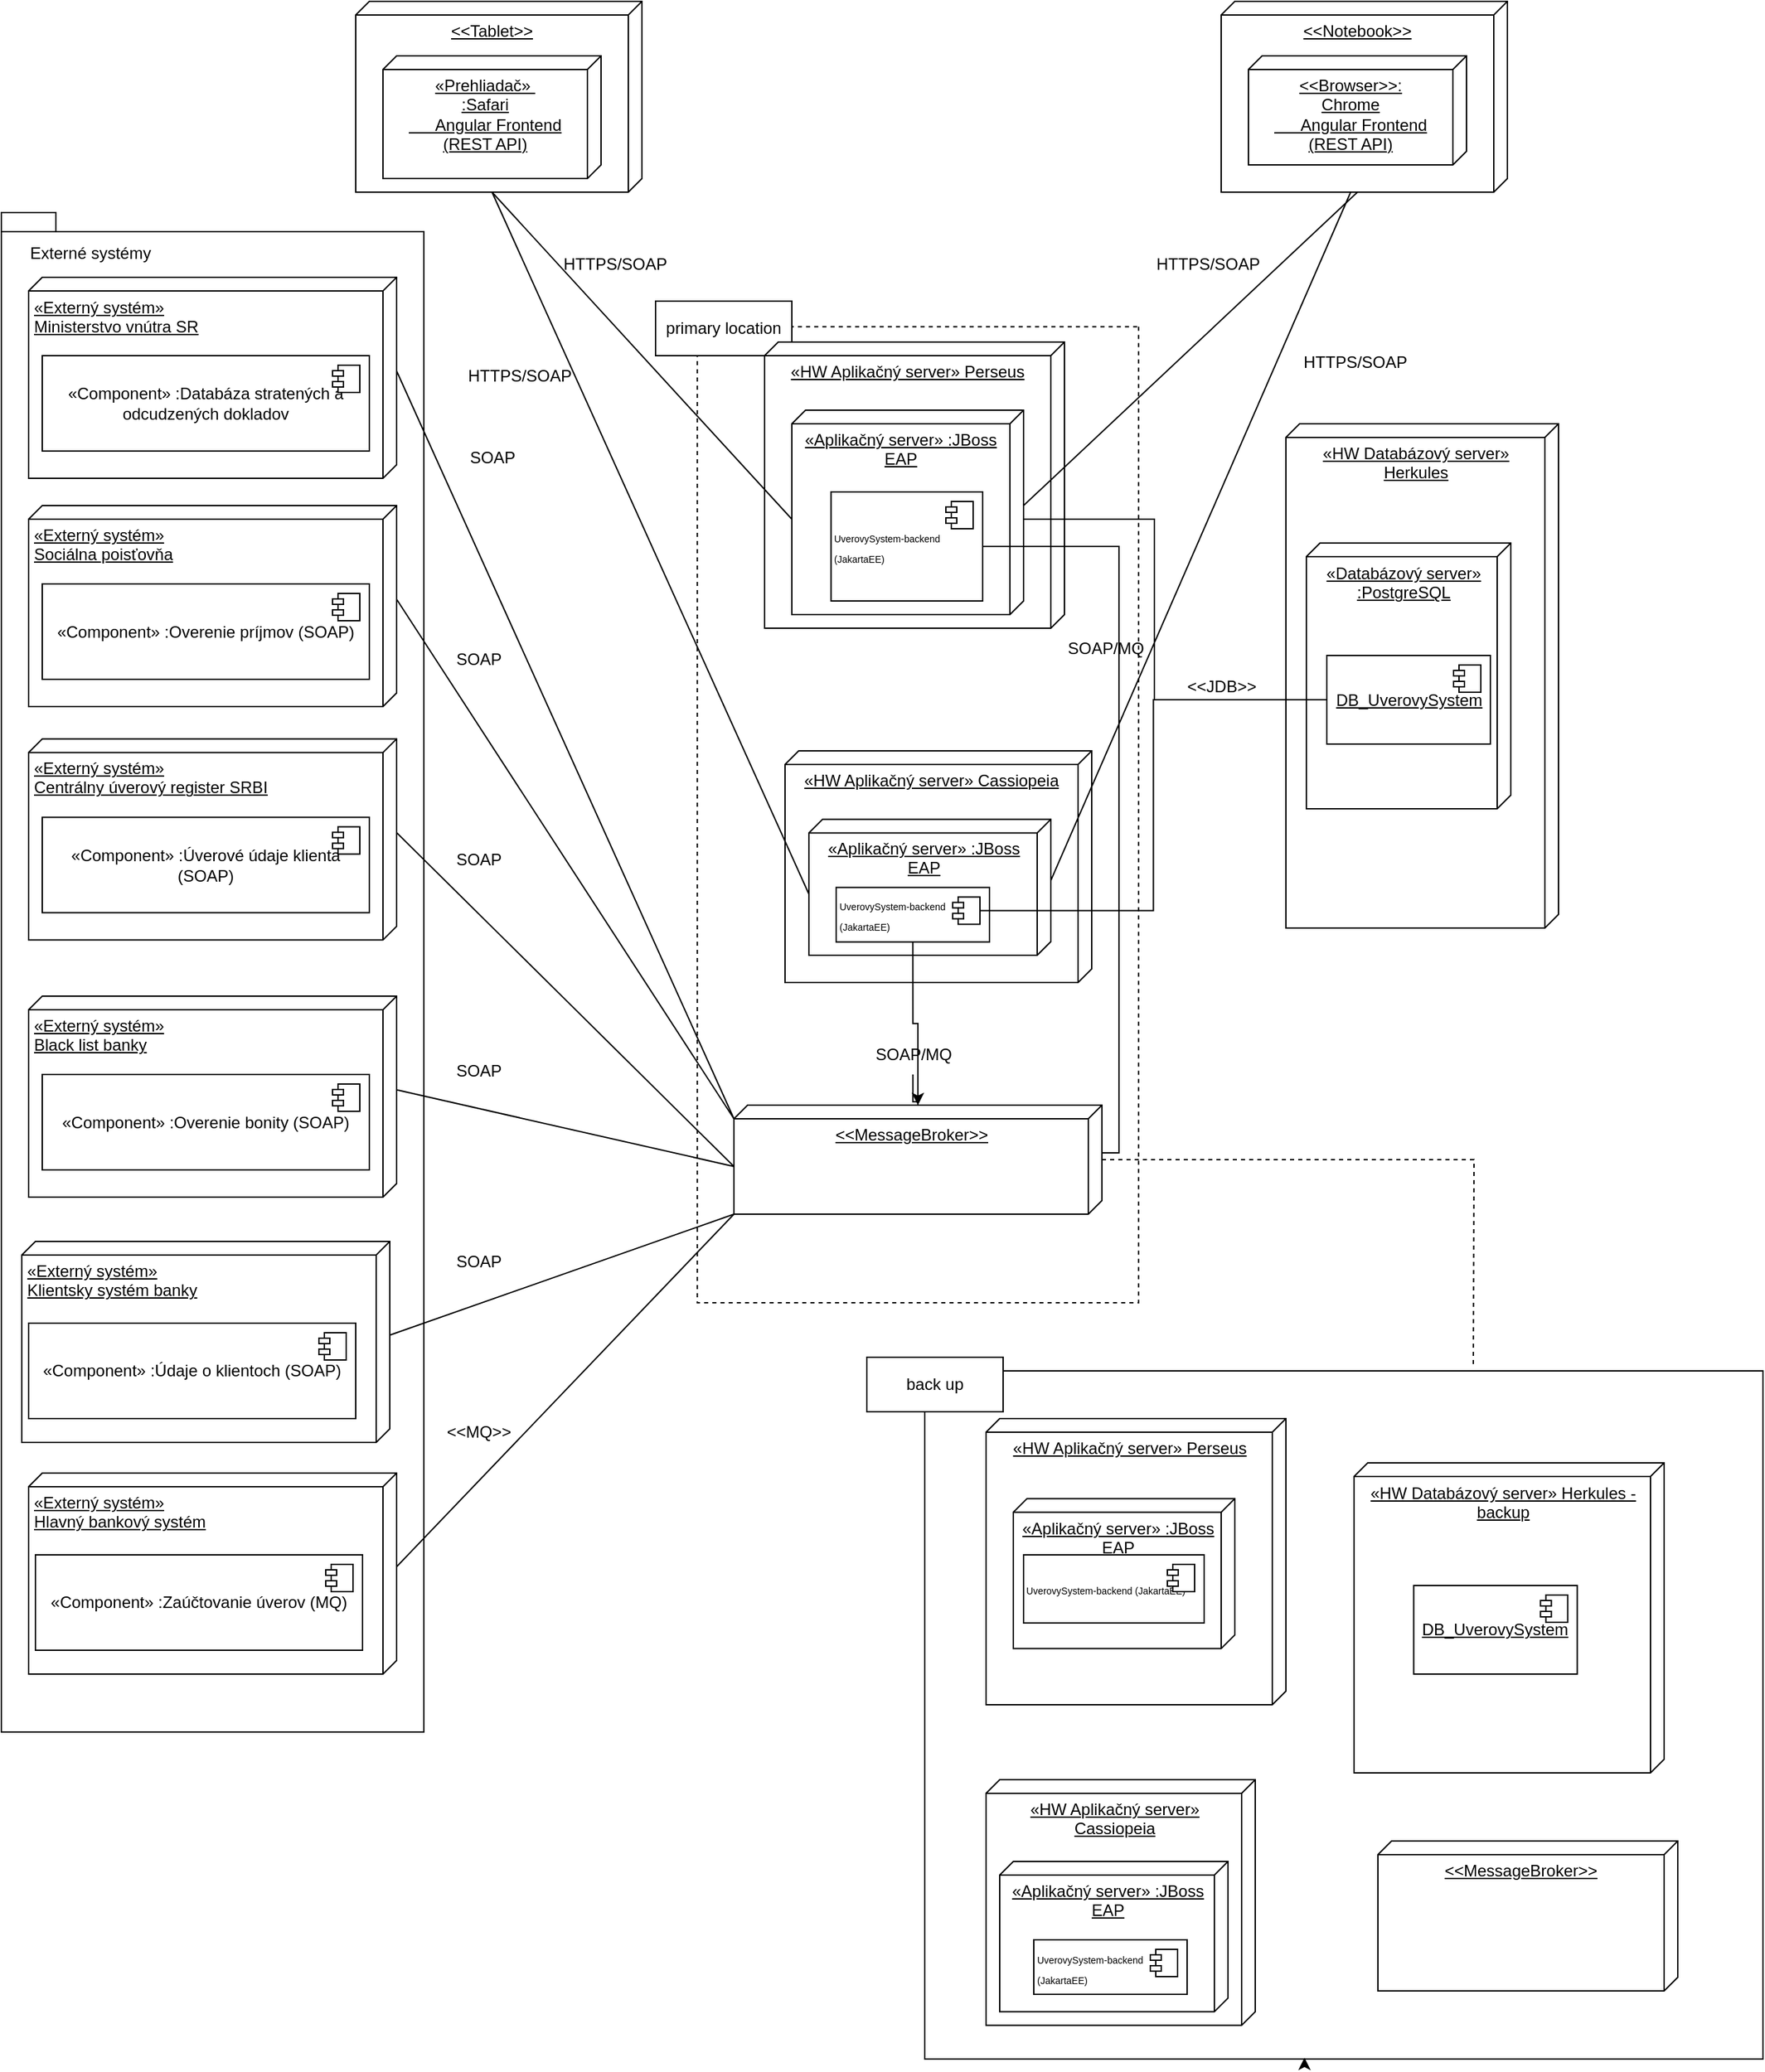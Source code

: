 <mxfile version="28.2.5">
  <diagram name="Page-1" id="J4U8BJeTrwige7BMSKpR">
    <mxGraphModel dx="2701" dy="1267" grid="1" gridSize="23" guides="1" tooltips="1" connect="1" arrows="1" fold="1" page="1" pageScale="1" pageWidth="850" pageHeight="1100" math="0" shadow="0">
      <root>
        <mxCell id="0" />
        <mxCell id="1" parent="0" />
        <mxCell id="JOW_fU0xL7bT5SS17bey-1" value="&amp;lt;&amp;lt;Notebook&amp;gt;&amp;gt;" style="verticalAlign=top;align=center;spacingTop=8;spacingLeft=2;spacingRight=12;shape=cube;size=10;direction=south;fontStyle=4;html=1;whiteSpace=wrap;" vertex="1" parent="1">
          <mxGeometry x="685" y="310" width="210" height="140" as="geometry" />
        </mxCell>
        <mxCell id="JOW_fU0xL7bT5SS17bey-2" value="&amp;lt;&amp;lt;Browser&amp;gt;&amp;gt;:&lt;div&gt;&lt;div&gt;Chrome&lt;/div&gt;&lt;div&gt;&amp;nbsp; &amp;nbsp; &amp;nbsp; Angular Frontend (REST API)&lt;/div&gt;&lt;/div&gt;" style="verticalAlign=top;align=center;spacingTop=8;spacingLeft=2;spacingRight=12;shape=cube;size=10;direction=south;fontStyle=4;html=1;whiteSpace=wrap;" vertex="1" parent="1">
          <mxGeometry x="705" y="350" width="160" height="80" as="geometry" />
        </mxCell>
        <mxCell id="JOW_fU0xL7bT5SS17bey-3" value="&amp;lt;&amp;lt;Tablet&amp;gt;&amp;gt;" style="verticalAlign=top;align=center;spacingTop=8;spacingLeft=2;spacingRight=12;shape=cube;size=10;direction=south;fontStyle=4;html=1;whiteSpace=wrap;" vertex="1" parent="1">
          <mxGeometry x="50" y="310" width="210" height="140" as="geometry" />
        </mxCell>
        <mxCell id="JOW_fU0xL7bT5SS17bey-4" value="&lt;div&gt;«Prehliadač»&amp;nbsp;&lt;/div&gt;&lt;div style=&quot;&quot;&gt;:Safari&lt;/div&gt;&lt;div&gt;&amp;nbsp; &amp;nbsp; &amp;nbsp; Angular Frontend (REST API)&lt;/div&gt;" style="verticalAlign=top;align=center;spacingTop=8;spacingLeft=2;spacingRight=12;shape=cube;size=10;direction=south;fontStyle=4;html=1;whiteSpace=wrap;" vertex="1" parent="1">
          <mxGeometry x="70" y="350" width="160" height="90" as="geometry" />
        </mxCell>
        <mxCell id="JOW_fU0xL7bT5SS17bey-5" value="" style="html=1;whiteSpace=wrap;rotation=90;fillColor=none;dashed=1;" vertex="1" parent="1">
          <mxGeometry x="104.38" y="745" width="716.25" height="323.75" as="geometry" />
        </mxCell>
        <mxCell id="JOW_fU0xL7bT5SS17bey-6" value="primary location" style="rounded=0;whiteSpace=wrap;html=1;" vertex="1" parent="1">
          <mxGeometry x="270" y="530" width="100" height="40" as="geometry" />
        </mxCell>
        <mxCell id="JOW_fU0xL7bT5SS17bey-7" value="«HW Aplikačný server» Perseus" style="verticalAlign=top;align=center;spacingTop=8;spacingLeft=2;spacingRight=12;shape=cube;size=10;direction=south;fontStyle=4;html=1;whiteSpace=wrap;" vertex="1" parent="1">
          <mxGeometry x="350" y="560" width="220" height="210" as="geometry" />
        </mxCell>
        <mxCell id="JOW_fU0xL7bT5SS17bey-17" value="«HW Databázový server» Herkules" style="verticalAlign=top;align=center;spacingTop=8;spacingLeft=2;spacingRight=12;shape=cube;size=10;direction=south;fontStyle=4;html=1;whiteSpace=wrap;" vertex="1" parent="1">
          <mxGeometry x="732.5" y="620" width="200" height="370" as="geometry" />
        </mxCell>
        <mxCell id="JOW_fU0xL7bT5SS17bey-20" value="&lt;div style=&quot;text-align: center;&quot;&gt;«Databázový server» :PostgreSQL&lt;/div&gt;" style="verticalAlign=top;align=left;spacingTop=8;spacingLeft=2;spacingRight=12;shape=cube;size=10;direction=south;fontStyle=4;html=1;whiteSpace=wrap;" vertex="1" parent="1">
          <mxGeometry x="747.5" y="707.5" width="150" height="195" as="geometry" />
        </mxCell>
        <mxCell id="JOW_fU0xL7bT5SS17bey-135" style="edgeStyle=orthogonalEdgeStyle;rounded=0;orthogonalLoop=1;jettySize=auto;html=1;entryX=1;entryY=0.25;entryDx=0;entryDy=0;" edge="1" parent="1" source="JOW_fU0xL7bT5SS17bey-21" target="JOW_fU0xL7bT5SS17bey-26">
          <mxGeometry relative="1" as="geometry">
            <Array as="points">
              <mxPoint x="636" y="822" />
              <mxPoint x="636" y="690" />
            </Array>
          </mxGeometry>
        </mxCell>
        <mxCell id="JOW_fU0xL7bT5SS17bey-21" value="&lt;span style=&quot;text-align: left; text-decoration: underline;&quot;&gt;DB_UverovySystem&lt;/span&gt;" style="html=1;dropTarget=0;whiteSpace=wrap;" vertex="1" parent="1">
          <mxGeometry x="762.5" y="790" width="120" height="65" as="geometry" />
        </mxCell>
        <mxCell id="JOW_fU0xL7bT5SS17bey-22" value="" style="shape=module;jettyWidth=8;jettyHeight=4;" vertex="1" parent="JOW_fU0xL7bT5SS17bey-21">
          <mxGeometry x="1" width="20" height="20" relative="1" as="geometry">
            <mxPoint x="-27" y="7" as="offset" />
          </mxGeometry>
        </mxCell>
        <mxCell id="JOW_fU0xL7bT5SS17bey-25" value="«Aplikačný server» :JBoss EAP" style="verticalAlign=top;align=center;spacingTop=8;spacingLeft=2;spacingRight=12;shape=cube;size=10;direction=south;fontStyle=4;html=1;whiteSpace=wrap;" vertex="1" parent="1">
          <mxGeometry x="370" y="610" width="170" height="150" as="geometry" />
        </mxCell>
        <mxCell id="JOW_fU0xL7bT5SS17bey-26" value="&lt;span style=&quot;&quot;&gt;&lt;font style=&quot;font-size: 7px;&quot;&gt;UverovySystem-backend (JakartaEE)&lt;/font&gt;&lt;/span&gt;" style="html=1;dropTarget=0;whiteSpace=wrap;align=left;" vertex="1" parent="1">
          <mxGeometry x="398.75" y="670" width="111.25" height="80" as="geometry" />
        </mxCell>
        <mxCell id="JOW_fU0xL7bT5SS17bey-27" value="" style="shape=module;jettyWidth=8;jettyHeight=4;" vertex="1" parent="JOW_fU0xL7bT5SS17bey-26">
          <mxGeometry x="1" width="20" height="20" relative="1" as="geometry">
            <mxPoint x="-27" y="7" as="offset" />
          </mxGeometry>
        </mxCell>
        <mxCell id="JOW_fU0xL7bT5SS17bey-43" value="" style="shape=folder;fontStyle=1;spacingTop=10;tabWidth=40;tabHeight=14;tabPosition=left;html=1;whiteSpace=wrap;" vertex="1" parent="1">
          <mxGeometry x="-210" y="465" width="310" height="1115" as="geometry" />
        </mxCell>
        <mxCell id="JOW_fU0xL7bT5SS17bey-44" value="Externé systémy" style="text;html=1;align=center;verticalAlign=middle;resizable=0;points=[];autosize=1;strokeColor=none;fillColor=none;" vertex="1" parent="1">
          <mxGeometry x="-200" y="480" width="110" height="30" as="geometry" />
        </mxCell>
        <mxCell id="JOW_fU0xL7bT5SS17bey-45" value="&lt;div&gt;«Externý systém»&lt;/div&gt;&lt;div style=&quot;text-align: center;&quot;&gt;Ministerstvo vnútra SR&lt;/div&gt;" style="verticalAlign=top;align=left;spacingTop=8;spacingLeft=2;spacingRight=12;shape=cube;size=10;direction=south;fontStyle=4;html=1;whiteSpace=wrap;" vertex="1" parent="1">
          <mxGeometry x="-190" y="512.5" width="270" height="147.5" as="geometry" />
        </mxCell>
        <mxCell id="JOW_fU0xL7bT5SS17bey-51" value="«Component» :Databáza stratených a odcudzených dokladov" style="html=1;dropTarget=0;whiteSpace=wrap;" vertex="1" parent="1">
          <mxGeometry x="-180" y="570" width="240" height="70" as="geometry" />
        </mxCell>
        <mxCell id="JOW_fU0xL7bT5SS17bey-52" value="" style="shape=module;jettyWidth=8;jettyHeight=4;" vertex="1" parent="JOW_fU0xL7bT5SS17bey-51">
          <mxGeometry x="1" width="20" height="20" relative="1" as="geometry">
            <mxPoint x="-27" y="7" as="offset" />
          </mxGeometry>
        </mxCell>
        <mxCell id="JOW_fU0xL7bT5SS17bey-53" value="&lt;div&gt;«Externý systém»&lt;/div&gt;&lt;div&gt;Sociálna poisťovňa&lt;/div&gt;" style="verticalAlign=top;align=left;spacingTop=8;spacingLeft=2;spacingRight=12;shape=cube;size=10;direction=south;fontStyle=4;html=1;whiteSpace=wrap;" vertex="1" parent="1">
          <mxGeometry x="-190" y="680" width="270" height="147.5" as="geometry" />
        </mxCell>
        <mxCell id="JOW_fU0xL7bT5SS17bey-54" value="«Component» :Overenie príjmov (SOAP)" style="html=1;dropTarget=0;whiteSpace=wrap;" vertex="1" parent="1">
          <mxGeometry x="-180" y="737.5" width="240" height="70" as="geometry" />
        </mxCell>
        <mxCell id="JOW_fU0xL7bT5SS17bey-55" value="" style="shape=module;jettyWidth=8;jettyHeight=4;" vertex="1" parent="JOW_fU0xL7bT5SS17bey-54">
          <mxGeometry x="1" width="20" height="20" relative="1" as="geometry">
            <mxPoint x="-27" y="7" as="offset" />
          </mxGeometry>
        </mxCell>
        <mxCell id="JOW_fU0xL7bT5SS17bey-56" value="&lt;div&gt;«Externý systém»&lt;/div&gt;&lt;div&gt;Centrálny úverový register SRBI&lt;/div&gt;" style="verticalAlign=top;align=left;spacingTop=8;spacingLeft=2;spacingRight=12;shape=cube;size=10;direction=south;fontStyle=4;html=1;whiteSpace=wrap;" vertex="1" parent="1">
          <mxGeometry x="-190" y="851.25" width="270" height="147.5" as="geometry" />
        </mxCell>
        <mxCell id="JOW_fU0xL7bT5SS17bey-57" value="«Component» :Úverové údaje klienta (SOAP)" style="html=1;dropTarget=0;whiteSpace=wrap;" vertex="1" parent="1">
          <mxGeometry x="-180" y="908.75" width="240" height="70" as="geometry" />
        </mxCell>
        <mxCell id="JOW_fU0xL7bT5SS17bey-58" value="" style="shape=module;jettyWidth=8;jettyHeight=4;" vertex="1" parent="JOW_fU0xL7bT5SS17bey-57">
          <mxGeometry x="1" width="20" height="20" relative="1" as="geometry">
            <mxPoint x="-27" y="7" as="offset" />
          </mxGeometry>
        </mxCell>
        <mxCell id="JOW_fU0xL7bT5SS17bey-59" value="&lt;div&gt;«Externý systém»&lt;/div&gt;&lt;div&gt;Black list banky&lt;/div&gt;" style="verticalAlign=top;align=left;spacingTop=8;spacingLeft=2;spacingRight=12;shape=cube;size=10;direction=south;fontStyle=4;html=1;whiteSpace=wrap;" vertex="1" parent="1">
          <mxGeometry x="-190" y="1040" width="270" height="147.5" as="geometry" />
        </mxCell>
        <mxCell id="JOW_fU0xL7bT5SS17bey-60" value="«Component» :Overenie bonity (SOAP)" style="html=1;dropTarget=0;whiteSpace=wrap;" vertex="1" parent="1">
          <mxGeometry x="-180" y="1097.5" width="240" height="70" as="geometry" />
        </mxCell>
        <mxCell id="JOW_fU0xL7bT5SS17bey-61" value="" style="shape=module;jettyWidth=8;jettyHeight=4;" vertex="1" parent="JOW_fU0xL7bT5SS17bey-60">
          <mxGeometry x="1" width="20" height="20" relative="1" as="geometry">
            <mxPoint x="-27" y="7" as="offset" />
          </mxGeometry>
        </mxCell>
        <mxCell id="JOW_fU0xL7bT5SS17bey-62" value="&lt;div&gt;«Externý systém»&lt;/div&gt;&lt;div&gt;Klientsky systém banky&lt;/div&gt;" style="verticalAlign=top;align=left;spacingTop=8;spacingLeft=2;spacingRight=12;shape=cube;size=10;direction=south;fontStyle=4;html=1;whiteSpace=wrap;" vertex="1" parent="1">
          <mxGeometry x="-195" y="1220" width="270" height="147.5" as="geometry" />
        </mxCell>
        <mxCell id="JOW_fU0xL7bT5SS17bey-63" value="«Component» :Údaje o klientoch (SOAP)" style="html=1;dropTarget=0;whiteSpace=wrap;" vertex="1" parent="1">
          <mxGeometry x="-190" y="1280" width="240" height="70" as="geometry" />
        </mxCell>
        <mxCell id="JOW_fU0xL7bT5SS17bey-64" value="" style="shape=module;jettyWidth=8;jettyHeight=4;" vertex="1" parent="JOW_fU0xL7bT5SS17bey-63">
          <mxGeometry x="1" width="20" height="20" relative="1" as="geometry">
            <mxPoint x="-27" y="7" as="offset" />
          </mxGeometry>
        </mxCell>
        <mxCell id="JOW_fU0xL7bT5SS17bey-65" value="&lt;div&gt;«Externý systém»&lt;/div&gt;&lt;div&gt;Hlavný bankový systém&lt;/div&gt;" style="verticalAlign=top;align=left;spacingTop=8;spacingLeft=2;spacingRight=12;shape=cube;size=10;direction=south;fontStyle=4;html=1;whiteSpace=wrap;" vertex="1" parent="1">
          <mxGeometry x="-190" y="1390" width="270" height="147.5" as="geometry" />
        </mxCell>
        <mxCell id="JOW_fU0xL7bT5SS17bey-66" value="«Component» :Zaúčtovanie úverov (MQ)" style="html=1;dropTarget=0;whiteSpace=wrap;" vertex="1" parent="1">
          <mxGeometry x="-185" y="1450" width="240" height="70" as="geometry" />
        </mxCell>
        <mxCell id="JOW_fU0xL7bT5SS17bey-67" value="" style="shape=module;jettyWidth=8;jettyHeight=4;" vertex="1" parent="JOW_fU0xL7bT5SS17bey-66">
          <mxGeometry x="1" width="20" height="20" relative="1" as="geometry">
            <mxPoint x="-27" y="7" as="offset" />
          </mxGeometry>
        </mxCell>
        <mxCell id="JOW_fU0xL7bT5SS17bey-69" value="&amp;lt;&amp;lt;JDB&amp;gt;&amp;gt;" style="text;html=1;align=center;verticalAlign=middle;resizable=0;points=[];autosize=1;strokeColor=none;fillColor=none;" vertex="1" parent="1">
          <mxGeometry x="650" y="797.5" width="70" height="30" as="geometry" />
        </mxCell>
        <mxCell id="JOW_fU0xL7bT5SS17bey-70" value="" style="endArrow=none;html=1;rounded=0;entryX=0;entryY=0;entryDx=10;entryDy=270;exitX=0;exitY=0;exitDx=68.75;exitDy=0;exitPerimeter=0;entryPerimeter=0;" edge="1" parent="1" source="JOW_fU0xL7bT5SS17bey-45" target="JOW_fU0xL7bT5SS17bey-119">
          <mxGeometry width="50" height="50" relative="1" as="geometry">
            <mxPoint x="300" y="720" as="sourcePoint" />
            <mxPoint x="350" y="670" as="targetPoint" />
          </mxGeometry>
        </mxCell>
        <mxCell id="JOW_fU0xL7bT5SS17bey-71" value="" style="endArrow=none;html=1;rounded=0;entryX=0;entryY=0;entryDx=10;entryDy=270;exitX=0;exitY=0;exitDx=68.75;exitDy=0;exitPerimeter=0;entryPerimeter=0;" edge="1" parent="1" source="JOW_fU0xL7bT5SS17bey-53" target="JOW_fU0xL7bT5SS17bey-119">
          <mxGeometry width="50" height="50" relative="1" as="geometry">
            <mxPoint x="210" y="630" as="sourcePoint" />
            <mxPoint x="528" y="739" as="targetPoint" />
          </mxGeometry>
        </mxCell>
        <mxCell id="JOW_fU0xL7bT5SS17bey-72" value="" style="endArrow=none;html=1;rounded=0;exitX=0;exitY=0;exitDx=68.75;exitDy=0;exitPerimeter=0;entryX=0;entryY=0;entryDx=45;entryDy=270;entryPerimeter=0;" edge="1" parent="1" source="JOW_fU0xL7bT5SS17bey-56" target="JOW_fU0xL7bT5SS17bey-119">
          <mxGeometry width="50" height="50" relative="1" as="geometry">
            <mxPoint x="130" y="899" as="sourcePoint" />
            <mxPoint x="330" y="1160" as="targetPoint" />
          </mxGeometry>
        </mxCell>
        <mxCell id="JOW_fU0xL7bT5SS17bey-73" value="" style="endArrow=none;html=1;rounded=0;exitX=0;exitY=0;exitDx=68.75;exitDy=0;entryX=1;entryY=1;entryDx=0;entryDy=0;exitPerimeter=0;entryPerimeter=0;" edge="1" parent="1" source="JOW_fU0xL7bT5SS17bey-65" target="JOW_fU0xL7bT5SS17bey-119">
          <mxGeometry width="50" height="50" relative="1" as="geometry">
            <mxPoint x="300" y="1200" as="sourcePoint" />
            <mxPoint x="350" y="1150" as="targetPoint" />
          </mxGeometry>
        </mxCell>
        <mxCell id="JOW_fU0xL7bT5SS17bey-75" value="" style="endArrow=none;html=1;rounded=0;exitX=0;exitY=0;exitDx=68.75;exitDy=0;exitPerimeter=0;entryX=0;entryY=0;entryDx=45;entryDy=270;entryPerimeter=0;" edge="1" parent="1" source="JOW_fU0xL7bT5SS17bey-59" target="JOW_fU0xL7bT5SS17bey-119">
          <mxGeometry width="50" height="50" relative="1" as="geometry">
            <mxPoint x="160" y="1090" as="sourcePoint" />
            <mxPoint x="478" y="860" as="targetPoint" />
          </mxGeometry>
        </mxCell>
        <mxCell id="JOW_fU0xL7bT5SS17bey-76" value="" style="endArrow=none;html=1;rounded=0;exitX=0;exitY=0;exitDx=68.75;exitDy=0;exitPerimeter=0;entryX=1;entryY=1;entryDx=0;entryDy=0;entryPerimeter=0;" edge="1" parent="1" source="JOW_fU0xL7bT5SS17bey-62" target="JOW_fU0xL7bT5SS17bey-119">
          <mxGeometry width="50" height="50" relative="1" as="geometry">
            <mxPoint x="230" y="1479" as="sourcePoint" />
            <mxPoint x="548" y="1070" as="targetPoint" />
          </mxGeometry>
        </mxCell>
        <mxCell id="JOW_fU0xL7bT5SS17bey-82" value="SOAP" style="text;html=1;align=center;verticalAlign=middle;resizable=0;points=[];autosize=1;strokeColor=none;fillColor=none;" vertex="1" parent="1">
          <mxGeometry x="110" y="1080" width="60" height="30" as="geometry" />
        </mxCell>
        <mxCell id="JOW_fU0xL7bT5SS17bey-83" value="SOAP" style="text;html=1;align=center;verticalAlign=middle;resizable=0;points=[];autosize=1;strokeColor=none;fillColor=none;" vertex="1" parent="1">
          <mxGeometry x="110" y="1220" width="60" height="30" as="geometry" />
        </mxCell>
        <mxCell id="JOW_fU0xL7bT5SS17bey-84" value="«HW Aplikačný server» Cassiopeia" style="verticalAlign=top;align=center;spacingTop=8;spacingLeft=2;spacingRight=12;shape=cube;size=10;direction=south;fontStyle=4;html=1;whiteSpace=wrap;" vertex="1" parent="1">
          <mxGeometry x="365" y="860" width="225" height="170" as="geometry" />
        </mxCell>
        <mxCell id="JOW_fU0xL7bT5SS17bey-85" value="«Aplikačný server» :JBoss EAP" style="verticalAlign=top;align=center;spacingTop=8;spacingLeft=2;spacingRight=12;shape=cube;size=10;direction=south;fontStyle=4;html=1;whiteSpace=wrap;" vertex="1" parent="1">
          <mxGeometry x="382.5" y="910.25" width="177.5" height="99.75" as="geometry" />
        </mxCell>
        <mxCell id="JOW_fU0xL7bT5SS17bey-86" value="&lt;span style=&quot;&quot;&gt;&lt;font style=&quot;font-size: 7px;&quot;&gt;UverovySystem-backend (JakartaEE)&lt;/font&gt;&lt;/span&gt;" style="html=1;dropTarget=0;whiteSpace=wrap;align=left;" vertex="1" parent="1">
          <mxGeometry x="402.5" y="960.25" width="112.5" height="40" as="geometry" />
        </mxCell>
        <mxCell id="JOW_fU0xL7bT5SS17bey-87" value="" style="shape=module;jettyWidth=8;jettyHeight=4;" vertex="1" parent="JOW_fU0xL7bT5SS17bey-86">
          <mxGeometry x="1" width="20" height="20" relative="1" as="geometry">
            <mxPoint x="-27" y="7" as="offset" />
          </mxGeometry>
        </mxCell>
        <mxCell id="JOW_fU0xL7bT5SS17bey-94" value="&amp;lt;&amp;lt;MQ&amp;gt;&amp;gt;" style="text;html=1;align=center;verticalAlign=middle;resizable=0;points=[];autosize=1;strokeColor=none;fillColor=none;" vertex="1" parent="1">
          <mxGeometry x="105" y="1345" width="70" height="30" as="geometry" />
        </mxCell>
        <mxCell id="JOW_fU0xL7bT5SS17bey-96" value="SOAP" style="text;html=1;align=center;verticalAlign=middle;resizable=0;points=[];autosize=1;strokeColor=none;fillColor=none;" vertex="1" parent="1">
          <mxGeometry x="110" y="925.13" width="60" height="30" as="geometry" />
        </mxCell>
        <mxCell id="JOW_fU0xL7bT5SS17bey-97" value="SOAP" style="text;html=1;align=center;verticalAlign=middle;resizable=0;points=[];autosize=1;strokeColor=none;fillColor=none;" vertex="1" parent="1">
          <mxGeometry x="110" y="777.5" width="60" height="30" as="geometry" />
        </mxCell>
        <mxCell id="JOW_fU0xL7bT5SS17bey-98" value="SOAP" style="text;html=1;align=center;verticalAlign=middle;resizable=0;points=[];autosize=1;strokeColor=none;fillColor=none;" vertex="1" parent="1">
          <mxGeometry x="120" y="630" width="60" height="30" as="geometry" />
        </mxCell>
        <mxCell id="JOW_fU0xL7bT5SS17bey-100" value="" style="html=1;whiteSpace=wrap;rotation=90;fillColor=none;" vertex="1" parent="1">
          <mxGeometry x="522.5" y="1260" width="505" height="615" as="geometry" />
        </mxCell>
        <mxCell id="JOW_fU0xL7bT5SS17bey-101" value="back up" style="rounded=0;whiteSpace=wrap;html=1;" vertex="1" parent="1">
          <mxGeometry x="425" y="1305" width="100" height="40" as="geometry" />
        </mxCell>
        <mxCell id="JOW_fU0xL7bT5SS17bey-102" value="«HW Aplikačný server» Perseus" style="verticalAlign=top;align=center;spacingTop=8;spacingLeft=2;spacingRight=12;shape=cube;size=10;direction=south;fontStyle=4;html=1;whiteSpace=wrap;" vertex="1" parent="1">
          <mxGeometry x="512.5" y="1350" width="220" height="210" as="geometry" />
        </mxCell>
        <mxCell id="JOW_fU0xL7bT5SS17bey-104" value="«Aplikačný server» :JBoss EAP" style="verticalAlign=top;align=center;spacingTop=8;spacingLeft=2;spacingRight=12;shape=cube;size=10;direction=south;fontStyle=4;html=1;whiteSpace=wrap;" vertex="1" parent="1">
          <mxGeometry x="532.5" y="1408.75" width="162.5" height="110" as="geometry" />
        </mxCell>
        <mxCell id="JOW_fU0xL7bT5SS17bey-105" value="&lt;span style=&quot;&quot;&gt;&lt;font style=&quot;font-size: 7px;&quot;&gt;UverovySystem-backend (JakartaEE)&lt;/font&gt;&lt;/span&gt;" style="html=1;dropTarget=0;whiteSpace=wrap;align=left;" vertex="1" parent="1">
          <mxGeometry x="540" y="1450" width="132.5" height="50" as="geometry" />
        </mxCell>
        <mxCell id="JOW_fU0xL7bT5SS17bey-106" value="" style="shape=module;jettyWidth=8;jettyHeight=4;" vertex="1" parent="JOW_fU0xL7bT5SS17bey-105">
          <mxGeometry x="1" width="20" height="20" relative="1" as="geometry">
            <mxPoint x="-27" y="7" as="offset" />
          </mxGeometry>
        </mxCell>
        <mxCell id="JOW_fU0xL7bT5SS17bey-107" value="«HW Aplikačný server» Cassiopeia" style="verticalAlign=top;align=center;spacingTop=8;spacingLeft=2;spacingRight=12;shape=cube;size=10;direction=south;fontStyle=4;html=1;whiteSpace=wrap;" vertex="1" parent="1">
          <mxGeometry x="512.5" y="1615" width="197.5" height="180.25" as="geometry" />
        </mxCell>
        <mxCell id="JOW_fU0xL7bT5SS17bey-108" value="«Aplikačný server» :JBoss EAP" style="verticalAlign=top;align=center;spacingTop=8;spacingLeft=2;spacingRight=12;shape=cube;size=10;direction=south;fontStyle=4;html=1;whiteSpace=wrap;" vertex="1" parent="1">
          <mxGeometry x="522.5" y="1675" width="167.5" height="110.25" as="geometry" />
        </mxCell>
        <mxCell id="JOW_fU0xL7bT5SS17bey-109" value="&lt;span style=&quot;&quot;&gt;&lt;font style=&quot;font-size: 7px;&quot;&gt;UverovySystem-backend (JakartaEE)&lt;/font&gt;&lt;/span&gt;" style="html=1;dropTarget=0;whiteSpace=wrap;align=left;" vertex="1" parent="1">
          <mxGeometry x="547.5" y="1732.5" width="112.5" height="40" as="geometry" />
        </mxCell>
        <mxCell id="JOW_fU0xL7bT5SS17bey-110" value="" style="shape=module;jettyWidth=8;jettyHeight=4;" vertex="1" parent="JOW_fU0xL7bT5SS17bey-109">
          <mxGeometry x="1" width="20" height="20" relative="1" as="geometry">
            <mxPoint x="-27" y="7" as="offset" />
          </mxGeometry>
        </mxCell>
        <mxCell id="JOW_fU0xL7bT5SS17bey-112" style="edgeStyle=orthogonalEdgeStyle;rounded=0;orthogonalLoop=1;jettySize=auto;html=1;exitX=1;exitY=0.5;exitDx=0;exitDy=0;entryX=0.998;entryY=0.547;entryDx=0;entryDy=0;entryPerimeter=0;" edge="1" parent="1" source="JOW_fU0xL7bT5SS17bey-100" target="JOW_fU0xL7bT5SS17bey-100">
          <mxGeometry relative="1" as="geometry" />
        </mxCell>
        <mxCell id="JOW_fU0xL7bT5SS17bey-113" value="«HW Databázový server» Herkules - backup" style="verticalAlign=top;align=center;spacingTop=8;spacingLeft=2;spacingRight=12;shape=cube;size=10;direction=south;fontStyle=4;html=1;whiteSpace=wrap;" vertex="1" parent="1">
          <mxGeometry x="782.5" y="1382.5" width="227.5" height="227.5" as="geometry" />
        </mxCell>
        <mxCell id="JOW_fU0xL7bT5SS17bey-114" value="&lt;span style=&quot;text-align: left; text-decoration: underline;&quot;&gt;DB_UverovySystem&lt;/span&gt;" style="html=1;dropTarget=0;whiteSpace=wrap;" vertex="1" parent="1">
          <mxGeometry x="826.25" y="1472.5" width="120" height="65" as="geometry" />
        </mxCell>
        <mxCell id="JOW_fU0xL7bT5SS17bey-115" value="" style="shape=module;jettyWidth=8;jettyHeight=4;" vertex="1" parent="JOW_fU0xL7bT5SS17bey-114">
          <mxGeometry x="1" width="20" height="20" relative="1" as="geometry">
            <mxPoint x="-27" y="7" as="offset" />
          </mxGeometry>
        </mxCell>
        <mxCell id="JOW_fU0xL7bT5SS17bey-136" style="edgeStyle=orthogonalEdgeStyle;rounded=0;orthogonalLoop=1;jettySize=auto;html=1;dashed=1;endArrow=none;endFill=0;" edge="1" parent="1" source="JOW_fU0xL7bT5SS17bey-119">
          <mxGeometry relative="1" as="geometry">
            <mxPoint x="870" y="1310" as="targetPoint" />
          </mxGeometry>
        </mxCell>
        <mxCell id="JOW_fU0xL7bT5SS17bey-137" style="edgeStyle=orthogonalEdgeStyle;rounded=0;orthogonalLoop=1;jettySize=auto;html=1;entryX=0.5;entryY=1;entryDx=0;entryDy=0;endArrow=none;endFill=0;" edge="1" parent="1" source="JOW_fU0xL7bT5SS17bey-119" target="JOW_fU0xL7bT5SS17bey-86">
          <mxGeometry relative="1" as="geometry" />
        </mxCell>
        <mxCell id="JOW_fU0xL7bT5SS17bey-119" value="&amp;lt;&amp;lt;MessageBroker&amp;gt;&amp;gt;" style="verticalAlign=top;align=center;spacingTop=8;spacingLeft=2;spacingRight=12;shape=cube;size=10;direction=south;fontStyle=4;html=1;whiteSpace=wrap;" vertex="1" parent="1">
          <mxGeometry x="327.51" y="1120" width="270" height="80" as="geometry" />
        </mxCell>
        <mxCell id="JOW_fU0xL7bT5SS17bey-121" value="&amp;lt;&amp;lt;MessageBroker&amp;gt;&amp;gt;" style="verticalAlign=top;align=center;spacingTop=8;spacingLeft=2;spacingRight=12;shape=cube;size=10;direction=south;fontStyle=4;html=1;whiteSpace=wrap;" vertex="1" parent="1">
          <mxGeometry x="800" y="1660" width="220" height="110" as="geometry" />
        </mxCell>
        <mxCell id="JOW_fU0xL7bT5SS17bey-123" value="" style="endArrow=none;html=1;rounded=0;exitX=0;exitY=0;exitDx=140;exitDy=110;exitPerimeter=0;entryX=0;entryY=0;entryDx=80;entryDy=170;entryPerimeter=0;" edge="1" parent="1" source="JOW_fU0xL7bT5SS17bey-3" target="JOW_fU0xL7bT5SS17bey-25">
          <mxGeometry relative="1" as="geometry">
            <mxPoint x="280" y="670" as="sourcePoint" />
            <mxPoint x="440" y="670" as="targetPoint" />
          </mxGeometry>
        </mxCell>
        <mxCell id="JOW_fU0xL7bT5SS17bey-124" value="" style="endArrow=none;html=1;rounded=0;exitX=0;exitY=0;exitDx=140;exitDy=110;exitPerimeter=0;entryX=0;entryY=0;entryDx=54.875;entryDy=177.5;entryPerimeter=0;" edge="1" parent="1" source="JOW_fU0xL7bT5SS17bey-3" target="JOW_fU0xL7bT5SS17bey-85">
          <mxGeometry relative="1" as="geometry">
            <mxPoint x="160" y="480" as="sourcePoint" />
            <mxPoint x="380" y="720" as="targetPoint" />
          </mxGeometry>
        </mxCell>
        <mxCell id="JOW_fU0xL7bT5SS17bey-125" value="" style="endArrow=none;html=1;rounded=0;exitX=0;exitY=0;exitDx=140;exitDy=110;exitPerimeter=0;entryX=0;entryY=0;entryDx=70;entryDy=0;entryPerimeter=0;" edge="1" parent="1" source="JOW_fU0xL7bT5SS17bey-1" target="JOW_fU0xL7bT5SS17bey-25">
          <mxGeometry relative="1" as="geometry">
            <mxPoint x="290" y="600" as="sourcePoint" />
            <mxPoint x="510" y="840" as="targetPoint" />
          </mxGeometry>
        </mxCell>
        <mxCell id="JOW_fU0xL7bT5SS17bey-126" value="" style="endArrow=none;html=1;rounded=0;entryX=0;entryY=0;entryDx=44.875;entryDy=0;entryPerimeter=0;" edge="1" parent="1" target="JOW_fU0xL7bT5SS17bey-85">
          <mxGeometry relative="1" as="geometry">
            <mxPoint x="780" y="450" as="sourcePoint" />
            <mxPoint x="810" y="770" as="targetPoint" />
          </mxGeometry>
        </mxCell>
        <mxCell id="JOW_fU0xL7bT5SS17bey-127" value="HTTPS/SOAP&lt;span style=&quot;caret-color: rgba(0, 0, 0, 0); color: rgba(0, 0, 0, 0); font-family: monospace; font-size: 0px; text-align: start;&quot;&gt;%3CmxGraphModel%3E%3Croot%3E%3CmxCell%20id%3D%220%22%2F%3E%3CmxCell%20id%3D%221%22%20parent%3D%220%22%2F%3E%3CmxCell%20id%3D%222%22%20value%3D%22%22%20style%3D%22endArrow%3Dnone%3Bhtml%3D1%3Brounded%3D0%3BexitX%3D0%3BexitY%3D0%3BexitDx%3D140%3BexitDy%3D110%3BexitPerimeter%3D0%3BentryX%3D0%3BentryY%3D0%3BentryDx%3D70%3BentryDy%3D0%3BentryPerimeter%3D0%3B%22%20edge%3D%221%22%20parent%3D%221%22%3E%3CmxGeometry%20relative%3D%221%22%20as%3D%22geometry%22%3E%3CmxPoint%20x%3D%22785%22%20y%3D%22450%22%20as%3D%22sourcePoint%22%2F%3E%3CmxPoint%20x%3D%22540%22%20y%3D%22680%22%20as%3D%22targetPoint%22%2F%3E%3C%2FmxGeometry%3E%3C%2FmxCell%3E%3C%2Froot%3E%3C%2FmxGraphModel%3E&lt;/span&gt;" style="text;html=1;align=center;verticalAlign=middle;resizable=0;points=[];autosize=1;strokeColor=none;fillColor=none;" vertex="1" parent="1">
          <mxGeometry x="190" y="488" width="100" height="30" as="geometry" />
        </mxCell>
        <mxCell id="JOW_fU0xL7bT5SS17bey-128" value="HTTPS/SOAP&lt;span style=&quot;caret-color: rgba(0, 0, 0, 0); color: rgba(0, 0, 0, 0); font-family: monospace; font-size: 0px; text-align: start;&quot;&gt;%3CmxGraphModel%3E%3Croot%3E%3CmxCell%20id%3D%220%22%2F%3E%3CmxCell%20id%3D%221%22%20parent%3D%220%22%2F%3E%3CmxCell%20id%3D%222%22%20value%3D%22%22%20style%3D%22endArrow%3Dnone%3Bhtml%3D1%3Brounded%3D0%3BexitX%3D0%3BexitY%3D0%3BexitDx%3D140%3BexitDy%3D110%3BexitPerimeter%3D0%3BentryX%3D0%3BentryY%3D0%3BentryDx%3D70%3BentryDy%3D0%3BentryPerimeter%3D0%3B%22%20edge%3D%221%22%20parent%3D%221%22%3E%3CmxGeometry%20relative%3D%221%22%20as%3D%22geometry%22%3E%3CmxPoint%20x%3D%22785%22%20y%3D%22450%22%20as%3D%22sourcePoint%22%2F%3E%3CmxPoint%20x%3D%22540%22%20y%3D%22680%22%20as%3D%22targetPoint%22%2F%3E%3C%2FmxGeometry%3E%3C%2FmxCell%3E%3C%2Froot%3E%3C%2FmxGraphModel%3E&lt;/span&gt;" style="text;html=1;align=center;verticalAlign=middle;resizable=0;points=[];autosize=1;strokeColor=none;fillColor=none;" vertex="1" parent="1">
          <mxGeometry x="120" y="570" width="100" height="30" as="geometry" />
        </mxCell>
        <mxCell id="JOW_fU0xL7bT5SS17bey-129" value="HTTPS/SOAP&lt;span style=&quot;caret-color: rgba(0, 0, 0, 0); color: rgba(0, 0, 0, 0); font-family: monospace; font-size: 0px; text-align: start;&quot;&gt;%3CmxGraphModel%3E%3Croot%3E%3CmxCell%20id%3D%220%22%2F%3E%3CmxCell%20id%3D%221%22%20parent%3D%220%22%2F%3E%3CmxCell%20id%3D%222%22%20value%3D%22%22%20style%3D%22endArrow%3Dnone%3Bhtml%3D1%3Brounded%3D0%3BexitX%3D0%3BexitY%3D0%3BexitDx%3D140%3BexitDy%3D110%3BexitPerimeter%3D0%3BentryX%3D0%3BentryY%3D0%3BentryDx%3D70%3BentryDy%3D0%3BentryPerimeter%3D0%3B%22%20edge%3D%221%22%20parent%3D%221%22%3E%3CmxGeometry%20relative%3D%221%22%20as%3D%22geometry%22%3E%3CmxPoint%20x%3D%22785%22%20y%3D%22450%22%20as%3D%22sourcePoint%22%2F%3E%3CmxPoint%20x%3D%22540%22%20y%3D%22680%22%20as%3D%22targetPoint%22%2F%3E%3C%2FmxGeometry%3E%3C%2FmxCell%3E%3C%2Froot%3E%3C%2FmxGraphModel%3E&lt;/span&gt;" style="text;html=1;align=center;verticalAlign=middle;resizable=0;points=[];autosize=1;strokeColor=none;fillColor=none;" vertex="1" parent="1">
          <mxGeometry x="625" y="488" width="100" height="30" as="geometry" />
        </mxCell>
        <mxCell id="JOW_fU0xL7bT5SS17bey-130" value="HTTPS/SOAP&lt;span style=&quot;caret-color: rgba(0, 0, 0, 0); color: rgba(0, 0, 0, 0); font-family: monospace; font-size: 0px; text-align: start;&quot;&gt;%3CmxGraphModel%3E%3Croot%3E%3CmxCell%20id%3D%220%22%2F%3E%3CmxCell%20id%3D%221%22%20parent%3D%220%22%2F%3E%3CmxCell%20id%3D%222%22%20value%3D%22%22%20style%3D%22endArrow%3Dnone%3Bhtml%3D1%3Brounded%3D0%3BexitX%3D0%3BexitY%3D0%3BexitDx%3D140%3BexitDy%3D110%3BexitPerimeter%3D0%3BentryX%3D0%3BentryY%3D0%3BentryDx%3D70%3BentryDy%3D0%3BentryPerimeter%3D0%3B%22%20edge%3D%221%22%20parent%3D%221%22%3E%3CmxGeometry%20relative%3D%221%22%20as%3D%22geometry%22%3E%3CmxPoint%20x%3D%22785%22%20y%3D%22450%22%20as%3D%22sourcePoint%22%2F%3E%3CmxPoint%20x%3D%22540%22%20y%3D%22680%22%20as%3D%22targetPoint%22%2F%3E%3C%2FmxGeometry%3E%3C%2FmxCell%3E%3C%2Froot%3E%3C%2FmxGraphModel%3E&lt;/span&gt;" style="text;html=1;align=center;verticalAlign=middle;resizable=0;points=[];autosize=1;strokeColor=none;fillColor=none;" vertex="1" parent="1">
          <mxGeometry x="732.5" y="560" width="100" height="30" as="geometry" />
        </mxCell>
        <mxCell id="JOW_fU0xL7bT5SS17bey-132" style="edgeStyle=orthogonalEdgeStyle;rounded=0;orthogonalLoop=1;jettySize=auto;html=1;entryX=1;entryY=0.5;entryDx=0;entryDy=0;endArrow=none;endFill=0;exitX=0;exitY=0;exitDx=35;exitDy=0;exitPerimeter=0;" edge="1" parent="1" source="JOW_fU0xL7bT5SS17bey-119" target="JOW_fU0xL7bT5SS17bey-26">
          <mxGeometry relative="1" as="geometry">
            <mxPoint x="610" y="800" as="targetPoint" />
            <Array as="points">
              <mxPoint x="610" y="710" />
            </Array>
          </mxGeometry>
        </mxCell>
        <mxCell id="JOW_fU0xL7bT5SS17bey-133" value="SOAP/MQ" style="text;html=1;align=center;verticalAlign=middle;resizable=0;points=[];autosize=1;strokeColor=none;fillColor=none;" vertex="1" parent="1">
          <mxGeometry x="560" y="770" width="80" height="30" as="geometry" />
        </mxCell>
        <mxCell id="JOW_fU0xL7bT5SS17bey-134" style="edgeStyle=orthogonalEdgeStyle;rounded=0;orthogonalLoop=1;jettySize=auto;html=1;entryX=1;entryY=0.5;entryDx=0;entryDy=0;endArrow=none;endFill=0;" edge="1" parent="1" source="JOW_fU0xL7bT5SS17bey-21" target="JOW_fU0xL7bT5SS17bey-87">
          <mxGeometry relative="1" as="geometry" />
        </mxCell>
        <mxCell id="JOW_fU0xL7bT5SS17bey-139" value="" style="edgeStyle=orthogonalEdgeStyle;rounded=0;orthogonalLoop=1;jettySize=auto;html=1;" edge="1" parent="1" source="JOW_fU0xL7bT5SS17bey-138" target="JOW_fU0xL7bT5SS17bey-119">
          <mxGeometry relative="1" as="geometry" />
        </mxCell>
        <mxCell id="JOW_fU0xL7bT5SS17bey-138" value="SOAP/MQ" style="text;html=1;align=center;verticalAlign=middle;resizable=0;points=[];autosize=1;strokeColor=none;fillColor=none;" vertex="1" parent="1">
          <mxGeometry x="418.75" y="1067.5" width="80" height="30" as="geometry" />
        </mxCell>
      </root>
    </mxGraphModel>
  </diagram>
</mxfile>
